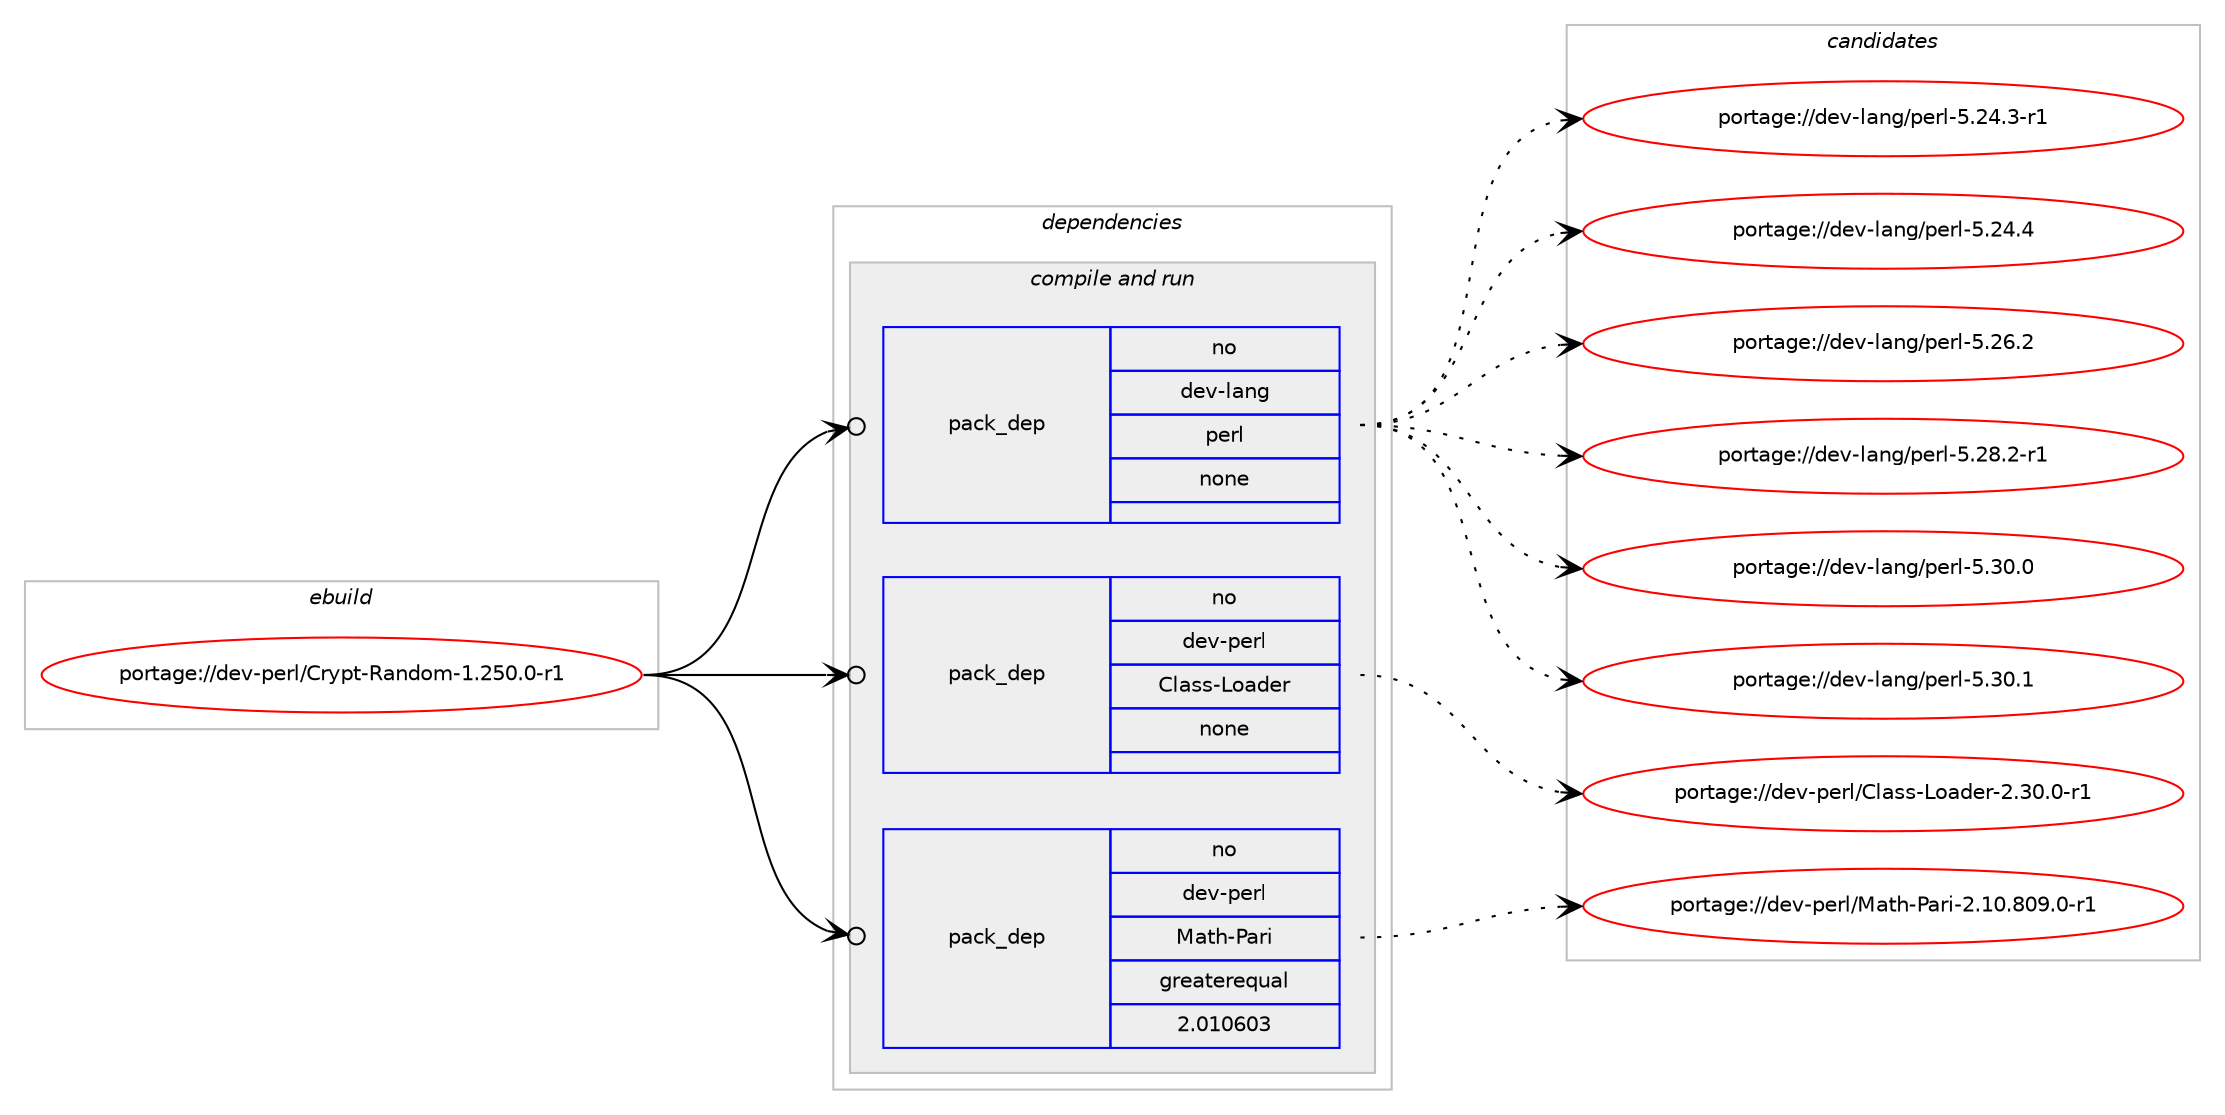 digraph prolog {

# *************
# Graph options
# *************

newrank=true;
concentrate=true;
compound=true;
graph [rankdir=LR,fontname=Helvetica,fontsize=10,ranksep=1.5];#, ranksep=2.5, nodesep=0.2];
edge  [arrowhead=vee];
node  [fontname=Helvetica,fontsize=10];

# **********
# The ebuild
# **********

subgraph cluster_leftcol {
color=gray;
rank=same;
label=<<i>ebuild</i>>;
id [label="portage://dev-perl/Crypt-Random-1.250.0-r1", color=red, width=4, href="../dev-perl/Crypt-Random-1.250.0-r1.svg"];
}

# ****************
# The dependencies
# ****************

subgraph cluster_midcol {
color=gray;
label=<<i>dependencies</i>>;
subgraph cluster_compile {
fillcolor="#eeeeee";
style=filled;
label=<<i>compile</i>>;
}
subgraph cluster_compileandrun {
fillcolor="#eeeeee";
style=filled;
label=<<i>compile and run</i>>;
subgraph pack84419 {
dependency110301 [label=<<TABLE BORDER="0" CELLBORDER="1" CELLSPACING="0" CELLPADDING="4" WIDTH="220"><TR><TD ROWSPAN="6" CELLPADDING="30">pack_dep</TD></TR><TR><TD WIDTH="110">no</TD></TR><TR><TD>dev-lang</TD></TR><TR><TD>perl</TD></TR><TR><TD>none</TD></TR><TR><TD></TD></TR></TABLE>>, shape=none, color=blue];
}
id:e -> dependency110301:w [weight=20,style="solid",arrowhead="odotvee"];
subgraph pack84420 {
dependency110302 [label=<<TABLE BORDER="0" CELLBORDER="1" CELLSPACING="0" CELLPADDING="4" WIDTH="220"><TR><TD ROWSPAN="6" CELLPADDING="30">pack_dep</TD></TR><TR><TD WIDTH="110">no</TD></TR><TR><TD>dev-perl</TD></TR><TR><TD>Class-Loader</TD></TR><TR><TD>none</TD></TR><TR><TD></TD></TR></TABLE>>, shape=none, color=blue];
}
id:e -> dependency110302:w [weight=20,style="solid",arrowhead="odotvee"];
subgraph pack84421 {
dependency110303 [label=<<TABLE BORDER="0" CELLBORDER="1" CELLSPACING="0" CELLPADDING="4" WIDTH="220"><TR><TD ROWSPAN="6" CELLPADDING="30">pack_dep</TD></TR><TR><TD WIDTH="110">no</TD></TR><TR><TD>dev-perl</TD></TR><TR><TD>Math-Pari</TD></TR><TR><TD>greaterequal</TD></TR><TR><TD>2.010603</TD></TR></TABLE>>, shape=none, color=blue];
}
id:e -> dependency110303:w [weight=20,style="solid",arrowhead="odotvee"];
}
subgraph cluster_run {
fillcolor="#eeeeee";
style=filled;
label=<<i>run</i>>;
}
}

# **************
# The candidates
# **************

subgraph cluster_choices {
rank=same;
color=gray;
label=<<i>candidates</i>>;

subgraph choice84419 {
color=black;
nodesep=1;
choiceportage100101118451089711010347112101114108455346505246514511449 [label="portage://dev-lang/perl-5.24.3-r1", color=red, width=4,href="../dev-lang/perl-5.24.3-r1.svg"];
choiceportage10010111845108971101034711210111410845534650524652 [label="portage://dev-lang/perl-5.24.4", color=red, width=4,href="../dev-lang/perl-5.24.4.svg"];
choiceportage10010111845108971101034711210111410845534650544650 [label="portage://dev-lang/perl-5.26.2", color=red, width=4,href="../dev-lang/perl-5.26.2.svg"];
choiceportage100101118451089711010347112101114108455346505646504511449 [label="portage://dev-lang/perl-5.28.2-r1", color=red, width=4,href="../dev-lang/perl-5.28.2-r1.svg"];
choiceportage10010111845108971101034711210111410845534651484648 [label="portage://dev-lang/perl-5.30.0", color=red, width=4,href="../dev-lang/perl-5.30.0.svg"];
choiceportage10010111845108971101034711210111410845534651484649 [label="portage://dev-lang/perl-5.30.1", color=red, width=4,href="../dev-lang/perl-5.30.1.svg"];
dependency110301:e -> choiceportage100101118451089711010347112101114108455346505246514511449:w [style=dotted,weight="100"];
dependency110301:e -> choiceportage10010111845108971101034711210111410845534650524652:w [style=dotted,weight="100"];
dependency110301:e -> choiceportage10010111845108971101034711210111410845534650544650:w [style=dotted,weight="100"];
dependency110301:e -> choiceportage100101118451089711010347112101114108455346505646504511449:w [style=dotted,weight="100"];
dependency110301:e -> choiceportage10010111845108971101034711210111410845534651484648:w [style=dotted,weight="100"];
dependency110301:e -> choiceportage10010111845108971101034711210111410845534651484649:w [style=dotted,weight="100"];
}
subgraph choice84420 {
color=black;
nodesep=1;
choiceportage10010111845112101114108476710897115115457611197100101114455046514846484511449 [label="portage://dev-perl/Class-Loader-2.30.0-r1", color=red, width=4,href="../dev-perl/Class-Loader-2.30.0-r1.svg"];
dependency110302:e -> choiceportage10010111845112101114108476710897115115457611197100101114455046514846484511449:w [style=dotted,weight="100"];
}
subgraph choice84421 {
color=black;
nodesep=1;
choiceportage1001011184511210111410847779711610445809711410545504649484656485746484511449 [label="portage://dev-perl/Math-Pari-2.10.809.0-r1", color=red, width=4,href="../dev-perl/Math-Pari-2.10.809.0-r1.svg"];
dependency110303:e -> choiceportage1001011184511210111410847779711610445809711410545504649484656485746484511449:w [style=dotted,weight="100"];
}
}

}
